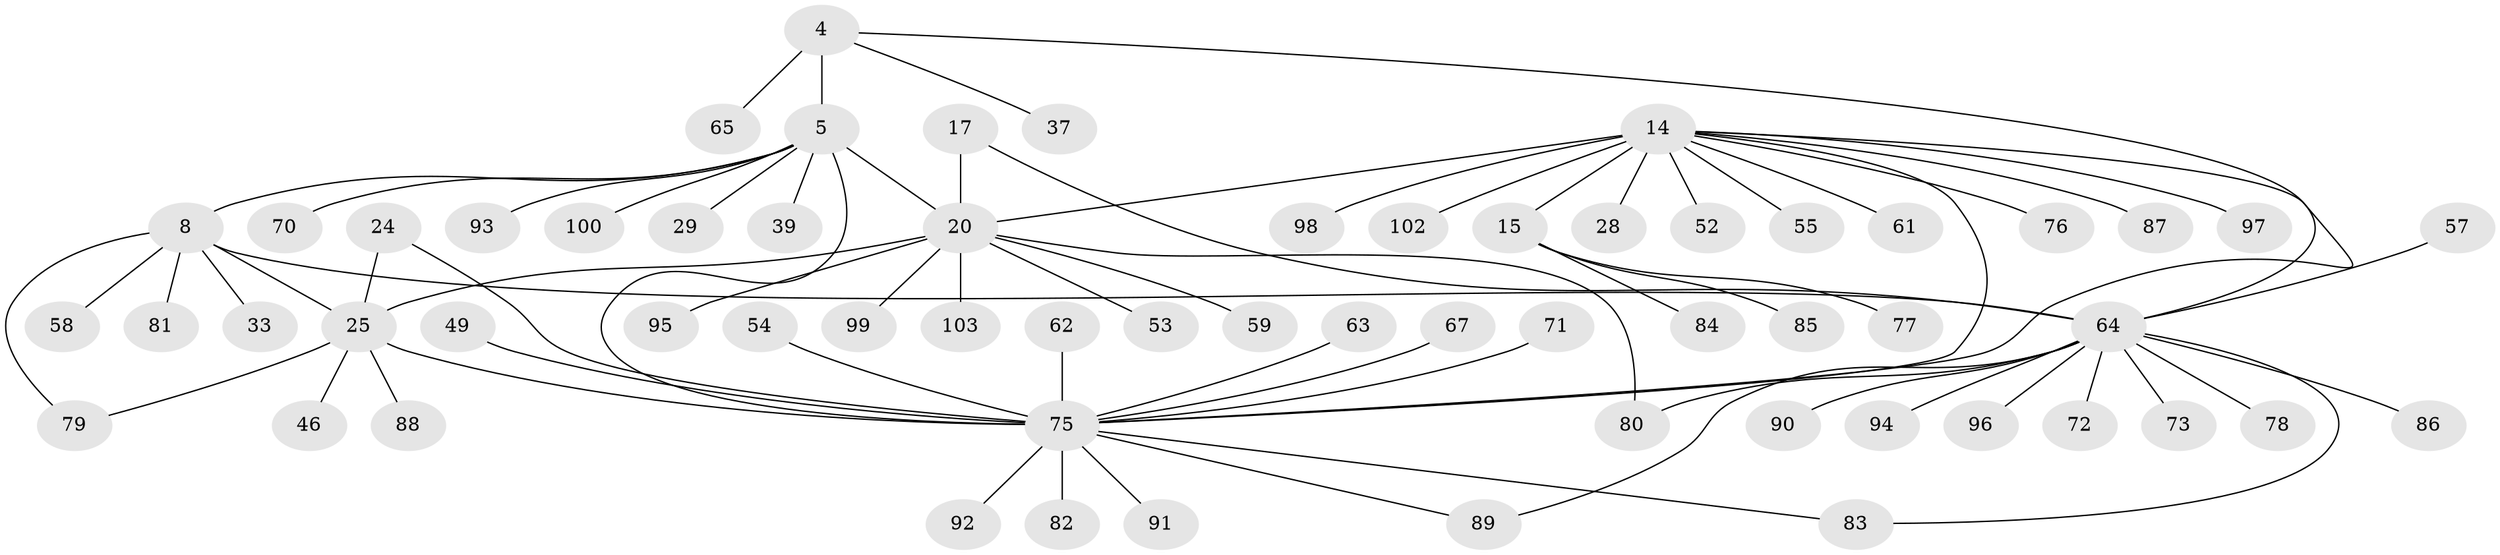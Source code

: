 // original degree distribution, {16: 0.009708737864077669, 5: 0.04854368932038835, 6: 0.02912621359223301, 9: 0.019417475728155338, 10: 0.009708737864077669, 7: 0.06796116504854369, 12: 0.019417475728155338, 4: 0.019417475728155338, 8: 0.009708737864077669, 13: 0.009708737864077669, 2: 0.14563106796116504, 1: 0.5728155339805825, 3: 0.038834951456310676}
// Generated by graph-tools (version 1.1) at 2025/57/03/04/25 21:57:29]
// undirected, 61 vertices, 71 edges
graph export_dot {
graph [start="1"]
  node [color=gray90,style=filled];
  4 [super="+2"];
  5 [super="+3"];
  8 [super="+7"];
  14 [super="+13"];
  15 [super="+11"];
  17 [super="+16"];
  20 [super="+19"];
  24 [super="+21"];
  25 [super="+22"];
  28;
  29;
  33;
  37;
  39;
  46;
  49;
  52;
  53;
  54;
  55;
  57;
  58;
  59 [super="+26"];
  61;
  62;
  63;
  64 [super="+10+27+31+41+42+43"];
  65 [super="+51"];
  67 [super="+34+45"];
  70;
  71;
  72;
  73;
  75 [super="+38+23+69"];
  76;
  77;
  78;
  79;
  80;
  81;
  82 [super="+47"];
  83 [super="+50"];
  84 [super="+66"];
  85;
  86;
  87;
  88;
  89;
  90;
  91 [super="+32"];
  92;
  93;
  94;
  95;
  96;
  97;
  98;
  99 [super="+40"];
  100;
  102 [super="+101"];
  103 [super="+74"];
  4 -- 5 [weight=4];
  4 -- 37;
  4 -- 65;
  4 -- 75 [weight=2];
  5 -- 39;
  5 -- 70;
  5 -- 93;
  5 -- 100;
  5 -- 8;
  5 -- 29;
  5 -- 75 [weight=2];
  5 -- 20;
  8 -- 33;
  8 -- 58;
  8 -- 81;
  8 -- 79;
  8 -- 25;
  8 -- 64 [weight=6];
  14 -- 15 [weight=6];
  14 -- 52;
  14 -- 76;
  14 -- 87;
  14 -- 97;
  14 -- 98;
  14 -- 75 [weight=3];
  14 -- 102;
  14 -- 55;
  14 -- 28;
  14 -- 61;
  14 -- 20;
  14 -- 64;
  15 -- 77;
  15 -- 85;
  15 -- 84;
  17 -- 20 [weight=6];
  17 -- 64;
  20 -- 53;
  20 -- 95;
  20 -- 99;
  20 -- 103;
  20 -- 80;
  20 -- 25;
  20 -- 59;
  24 -- 25 [weight=4];
  24 -- 75 [weight=3];
  25 -- 46;
  25 -- 79;
  25 -- 88;
  25 -- 75 [weight=3];
  49 -- 75;
  54 -- 75;
  57 -- 64;
  62 -- 75;
  63 -- 75;
  64 -- 72;
  64 -- 73;
  64 -- 78;
  64 -- 80;
  64 -- 83;
  64 -- 86;
  64 -- 89;
  64 -- 90;
  64 -- 94;
  64 -- 96;
  67 -- 75;
  71 -- 75;
  75 -- 82;
  75 -- 83;
  75 -- 89;
  75 -- 91;
  75 -- 92;
}
